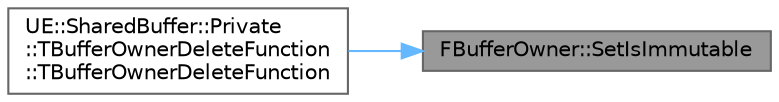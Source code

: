 digraph "FBufferOwner::SetIsImmutable"
{
 // INTERACTIVE_SVG=YES
 // LATEX_PDF_SIZE
  bgcolor="transparent";
  edge [fontname=Helvetica,fontsize=10,labelfontname=Helvetica,labelfontsize=10];
  node [fontname=Helvetica,fontsize=10,shape=box,height=0.2,width=0.4];
  rankdir="RL";
  Node1 [id="Node000001",label="FBufferOwner::SetIsImmutable",height=0.2,width=0.4,color="gray40", fillcolor="grey60", style="filled", fontcolor="black",tooltip=" "];
  Node1 -> Node2 [id="edge1_Node000001_Node000002",dir="back",color="steelblue1",style="solid",tooltip=" "];
  Node2 [id="Node000002",label="UE::SharedBuffer::Private\l::TBufferOwnerDeleteFunction\l::TBufferOwnerDeleteFunction",height=0.2,width=0.4,color="grey40", fillcolor="white", style="filled",URL="$d1/d7c/classUE_1_1SharedBuffer_1_1Private_1_1TBufferOwnerDeleteFunction.html#aea21f0782c91aa760939ed1556a01f64",tooltip=" "];
}
